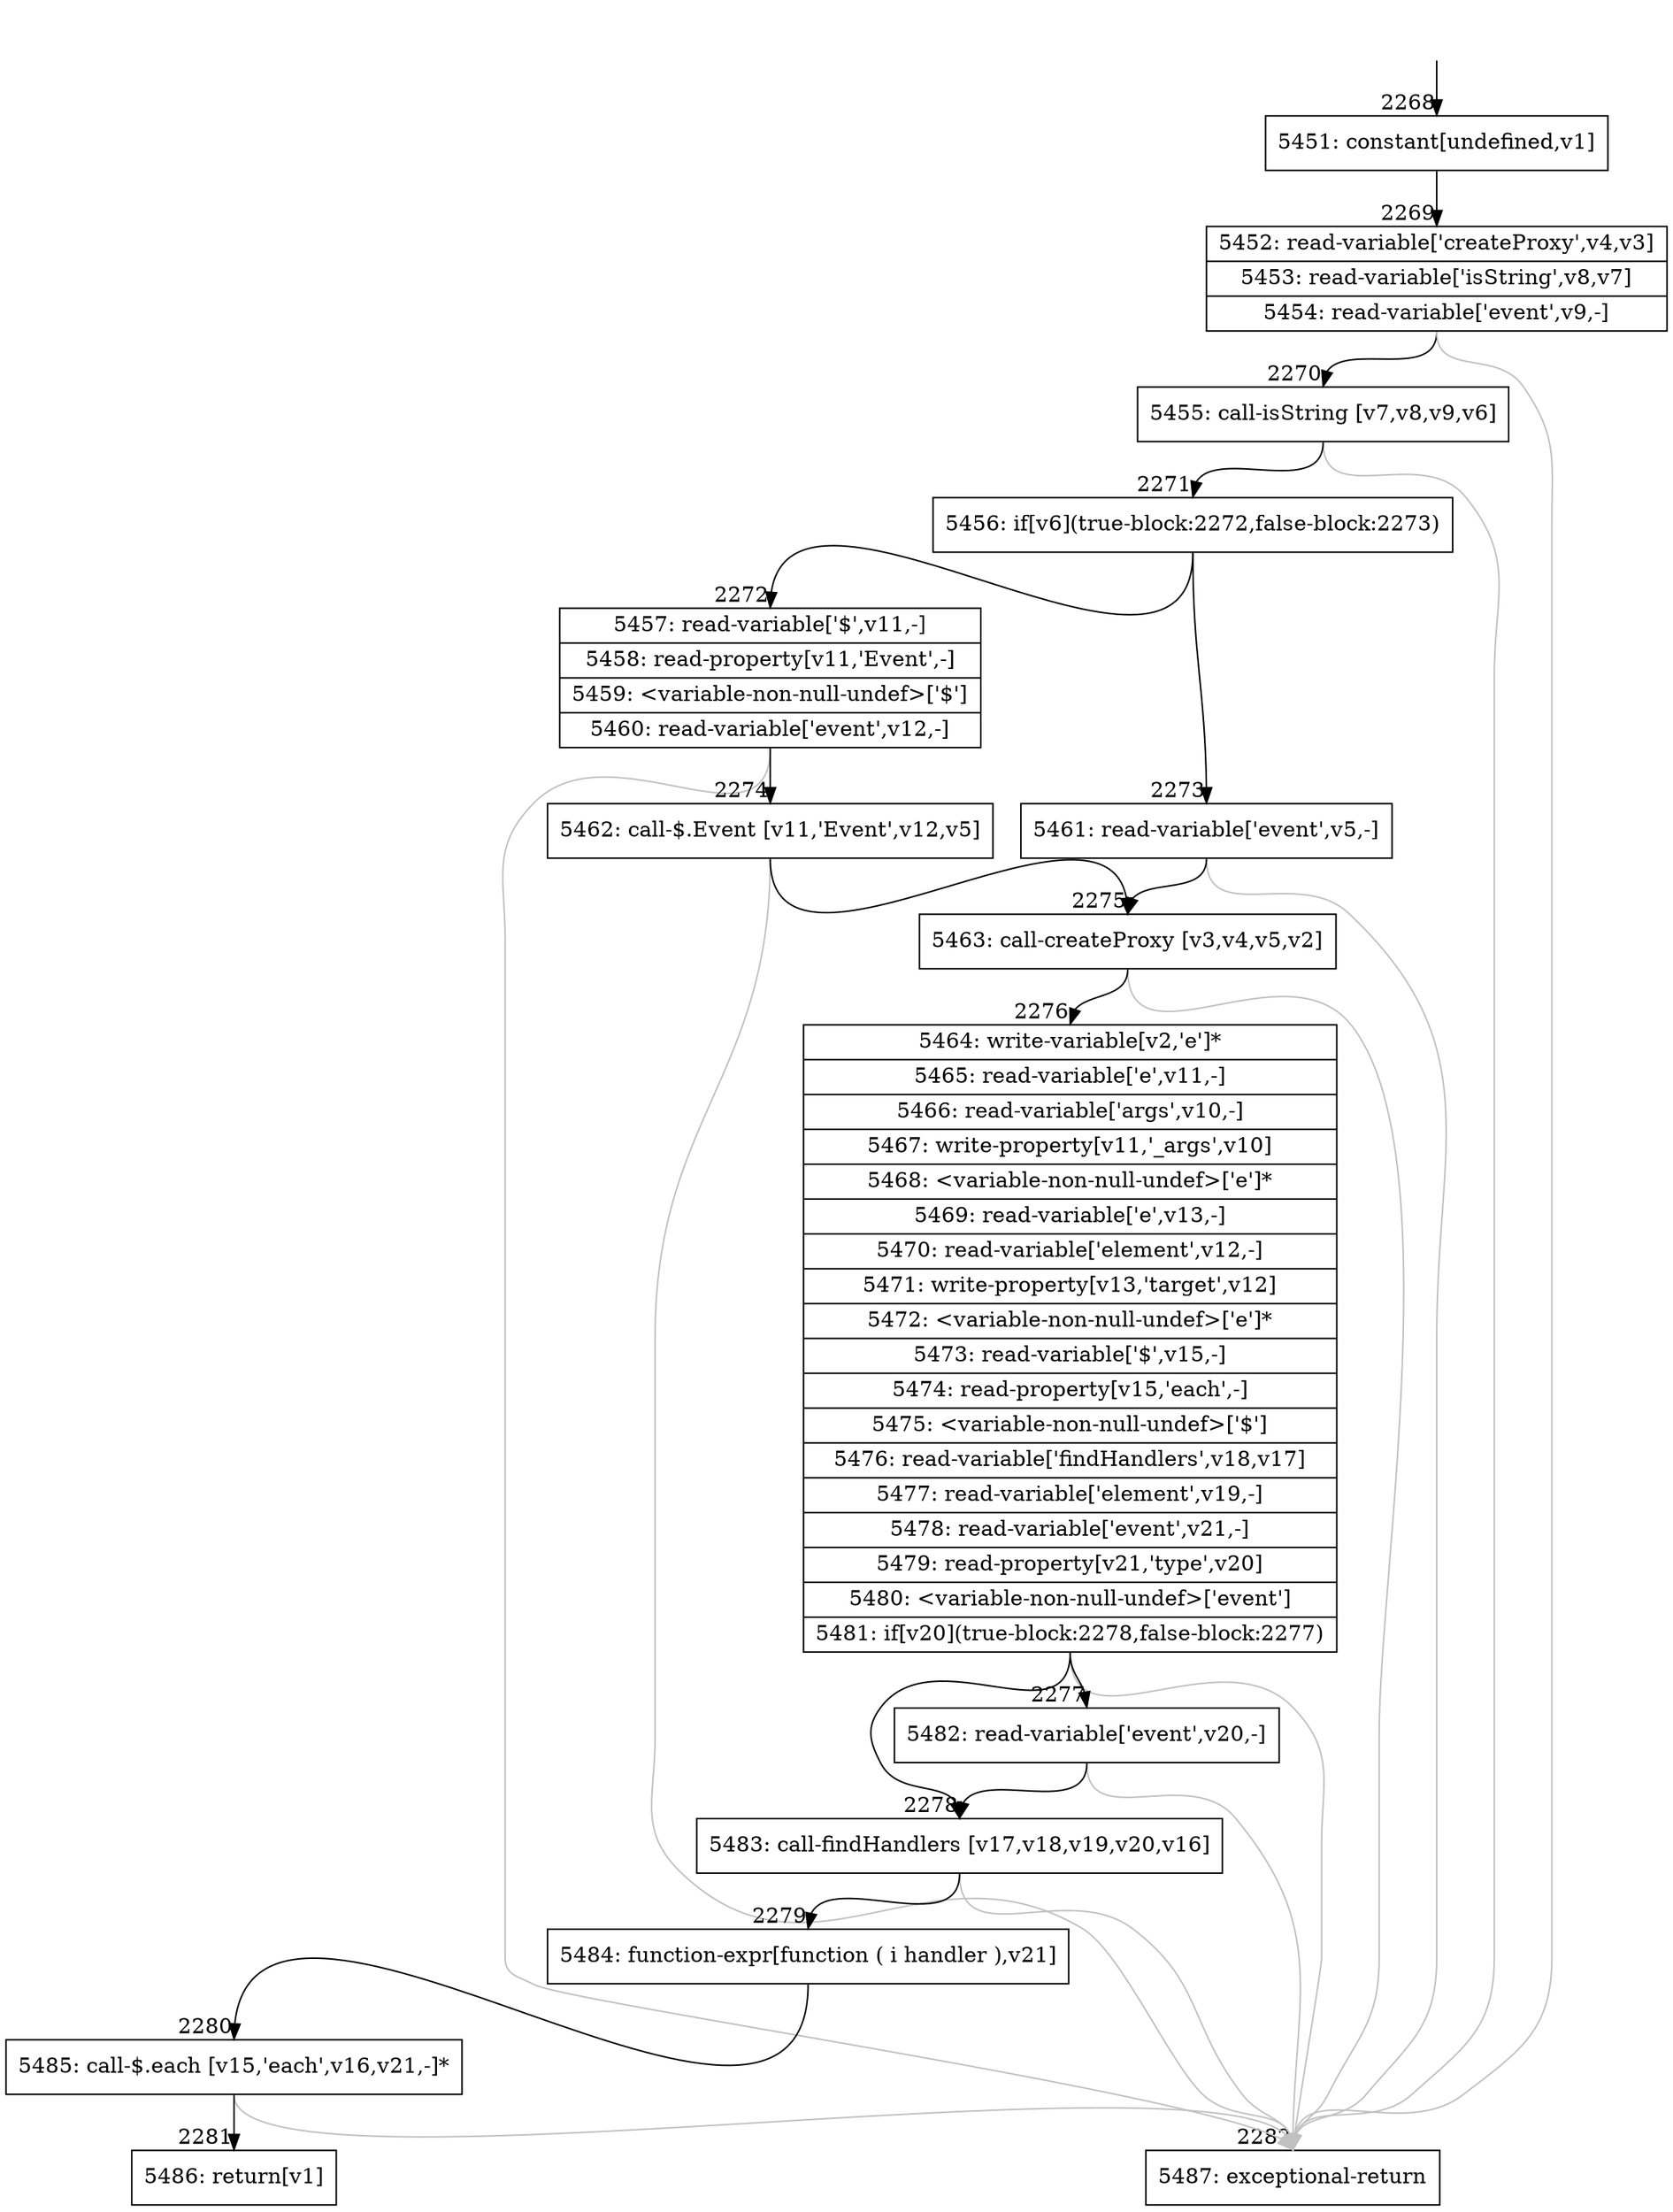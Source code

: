 digraph {
rankdir="TD"
BB_entry206[shape=none,label=""];
BB_entry206 -> BB2268 [tailport=s, headport=n, headlabel="    2268"]
BB2268 [shape=record label="{5451: constant[undefined,v1]}" ] 
BB2268 -> BB2269 [tailport=s, headport=n, headlabel="      2269"]
BB2269 [shape=record label="{5452: read-variable['createProxy',v4,v3]|5453: read-variable['isString',v8,v7]|5454: read-variable['event',v9,-]}" ] 
BB2269 -> BB2270 [tailport=s, headport=n, headlabel="      2270"]
BB2269 -> BB2282 [tailport=s, headport=n, color=gray, headlabel="      2282"]
BB2270 [shape=record label="{5455: call-isString [v7,v8,v9,v6]}" ] 
BB2270 -> BB2271 [tailport=s, headport=n, headlabel="      2271"]
BB2270 -> BB2282 [tailport=s, headport=n, color=gray]
BB2271 [shape=record label="{5456: if[v6](true-block:2272,false-block:2273)}" ] 
BB2271 -> BB2272 [tailport=s, headport=n, headlabel="      2272"]
BB2271 -> BB2273 [tailport=s, headport=n, headlabel="      2273"]
BB2272 [shape=record label="{5457: read-variable['$',v11,-]|5458: read-property[v11,'Event',-]|5459: \<variable-non-null-undef\>['$']|5460: read-variable['event',v12,-]}" ] 
BB2272 -> BB2274 [tailport=s, headport=n, headlabel="      2274"]
BB2272 -> BB2282 [tailport=s, headport=n, color=gray]
BB2273 [shape=record label="{5461: read-variable['event',v5,-]}" ] 
BB2273 -> BB2275 [tailport=s, headport=n, headlabel="      2275"]
BB2273 -> BB2282 [tailport=s, headport=n, color=gray]
BB2274 [shape=record label="{5462: call-$.Event [v11,'Event',v12,v5]}" ] 
BB2274 -> BB2275 [tailport=s, headport=n]
BB2274 -> BB2282 [tailport=s, headport=n, color=gray]
BB2275 [shape=record label="{5463: call-createProxy [v3,v4,v5,v2]}" ] 
BB2275 -> BB2276 [tailport=s, headport=n, headlabel="      2276"]
BB2275 -> BB2282 [tailport=s, headport=n, color=gray]
BB2276 [shape=record label="{5464: write-variable[v2,'e']*|5465: read-variable['e',v11,-]|5466: read-variable['args',v10,-]|5467: write-property[v11,'_args',v10]|5468: \<variable-non-null-undef\>['e']*|5469: read-variable['e',v13,-]|5470: read-variable['element',v12,-]|5471: write-property[v13,'target',v12]|5472: \<variable-non-null-undef\>['e']*|5473: read-variable['$',v15,-]|5474: read-property[v15,'each',-]|5475: \<variable-non-null-undef\>['$']|5476: read-variable['findHandlers',v18,v17]|5477: read-variable['element',v19,-]|5478: read-variable['event',v21,-]|5479: read-property[v21,'type',v20]|5480: \<variable-non-null-undef\>['event']|5481: if[v20](true-block:2278,false-block:2277)}" ] 
BB2276 -> BB2278 [tailport=s, headport=n, headlabel="      2278"]
BB2276 -> BB2277 [tailport=s, headport=n, headlabel="      2277"]
BB2276 -> BB2282 [tailport=s, headport=n, color=gray]
BB2277 [shape=record label="{5482: read-variable['event',v20,-]}" ] 
BB2277 -> BB2278 [tailport=s, headport=n]
BB2277 -> BB2282 [tailport=s, headport=n, color=gray]
BB2278 [shape=record label="{5483: call-findHandlers [v17,v18,v19,v20,v16]}" ] 
BB2278 -> BB2279 [tailport=s, headport=n, headlabel="      2279"]
BB2278 -> BB2282 [tailport=s, headport=n, color=gray]
BB2279 [shape=record label="{5484: function-expr[function ( i handler ),v21]}" ] 
BB2279 -> BB2280 [tailport=s, headport=n, headlabel="      2280"]
BB2280 [shape=record label="{5485: call-$.each [v15,'each',v16,v21,-]*}" ] 
BB2280 -> BB2281 [tailport=s, headport=n, headlabel="      2281"]
BB2280 -> BB2282 [tailport=s, headport=n, color=gray]
BB2281 [shape=record label="{5486: return[v1]}" ] 
BB2282 [shape=record label="{5487: exceptional-return}" ] 
//#$~ 1130
}
